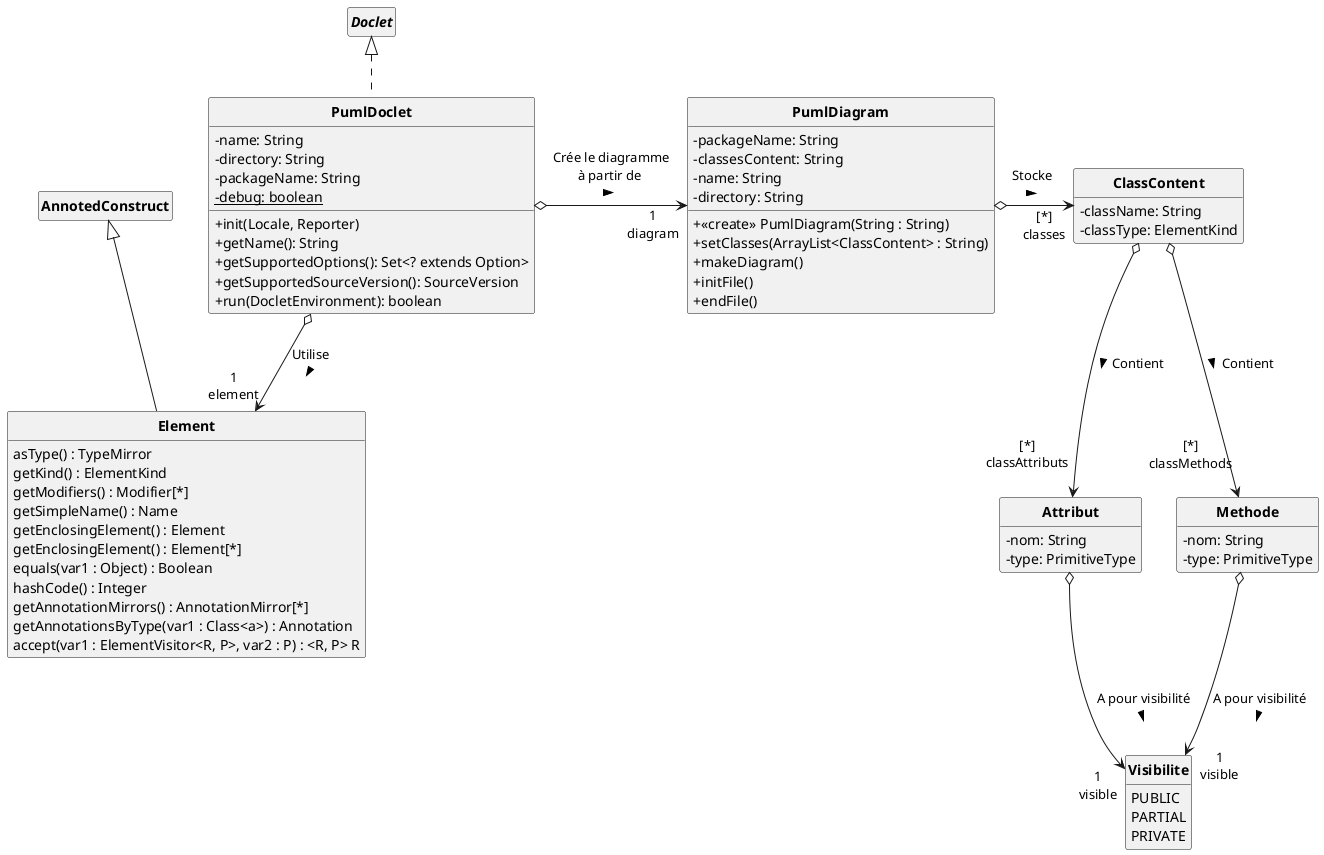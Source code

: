 @startuml
'https://plantuml.com/class-diagram

skinparam style strictuml
skinparam classAttributeIconSize 0
skinparam classFontStyle Bold

hide empty members

class PumlDoclet implements Doclet{
    - name: String
    - directory: String
    - packageName: String
    - {static}debug: boolean

    + init(Locale, Reporter)
    + getName(): String
    + getSupportedOptions(): Set<? extends Option>
    + getSupportedSourceVersion(): SourceVersion
    + run(DocletEnvironment): boolean
}

class PumlDiagram {
    - packageName: String
    - classesContent: String
    - name: String
    - directory: String

    + <<create>> PumlDiagram(String : String)
    + setClasses(ArrayList<ClassContent> : String)
    + makeDiagram()
    + initFile()
    + endFile()
}

PumlDoclet o-> "1\ndiagram" PumlDiagram : Crée le diagramme\nà partir de \n >
PumlDoclet o-d-> "1\nelement" Element : Utilise \n >
PumlDiagram o-> "[*]\nclasses" ClassContent : Stocke \n >

class Element extends AnnotedConstruct {
    asType() : TypeMirror
    getKind() : ElementKind
    getModifiers() : Modifier[*]
    getSimpleName() : Name
    getEnclosingElement() : Element
    getEnclosingElement() : Element[*]
    equals(var1 : Object) : Boolean
    hashCode() : Integer
    getAnnotationMirrors() : AnnotationMirror[*]
    getAnnotationsByType(var1 : Class<a>) : Annotation
    accept(var1 : ElementVisitor<R, P>, var2 : P) : <R, P> R
}

class ClassContent {
    - className: String
    - classType: ElementKind
}

class Attribut {
    - nom: String
    - type: PrimitiveType
}

class Methode {
    - nom: String
    - type: PrimitiveType
}

enum Visibilite {
    PUBLIC
    PARTIAL
    PRIVATE
}

Attribut o-d-> "1\nvisible\n" Visibilite : A pour visibilité \n >
Methode o-d-> "1\nvisible\n" Visibilite : A pour visibilité \n >
ClassContent o-d-> "[*]\nclassMethods\n" Methode : Contient \t >
ClassContent o-d-> "[*]\nclassAttributs\n" Attribut : Contient \t >


@enduml